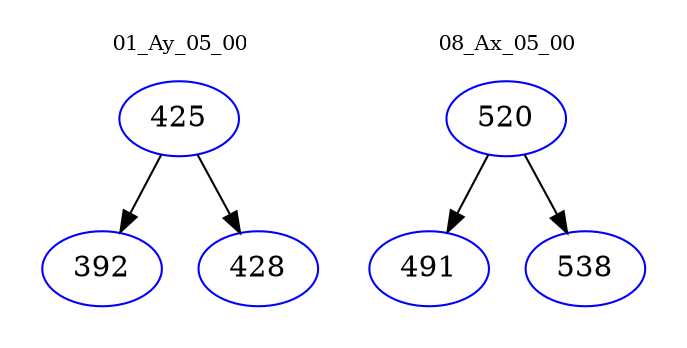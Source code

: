 digraph{
subgraph cluster_0 {
color = white
label = "01_Ay_05_00";
fontsize=10;
T0_425 [label="425", color="blue"]
T0_425 -> T0_392 [color="black"]
T0_392 [label="392", color="blue"]
T0_425 -> T0_428 [color="black"]
T0_428 [label="428", color="blue"]
}
subgraph cluster_1 {
color = white
label = "08_Ax_05_00";
fontsize=10;
T1_520 [label="520", color="blue"]
T1_520 -> T1_491 [color="black"]
T1_491 [label="491", color="blue"]
T1_520 -> T1_538 [color="black"]
T1_538 [label="538", color="blue"]
}
}
